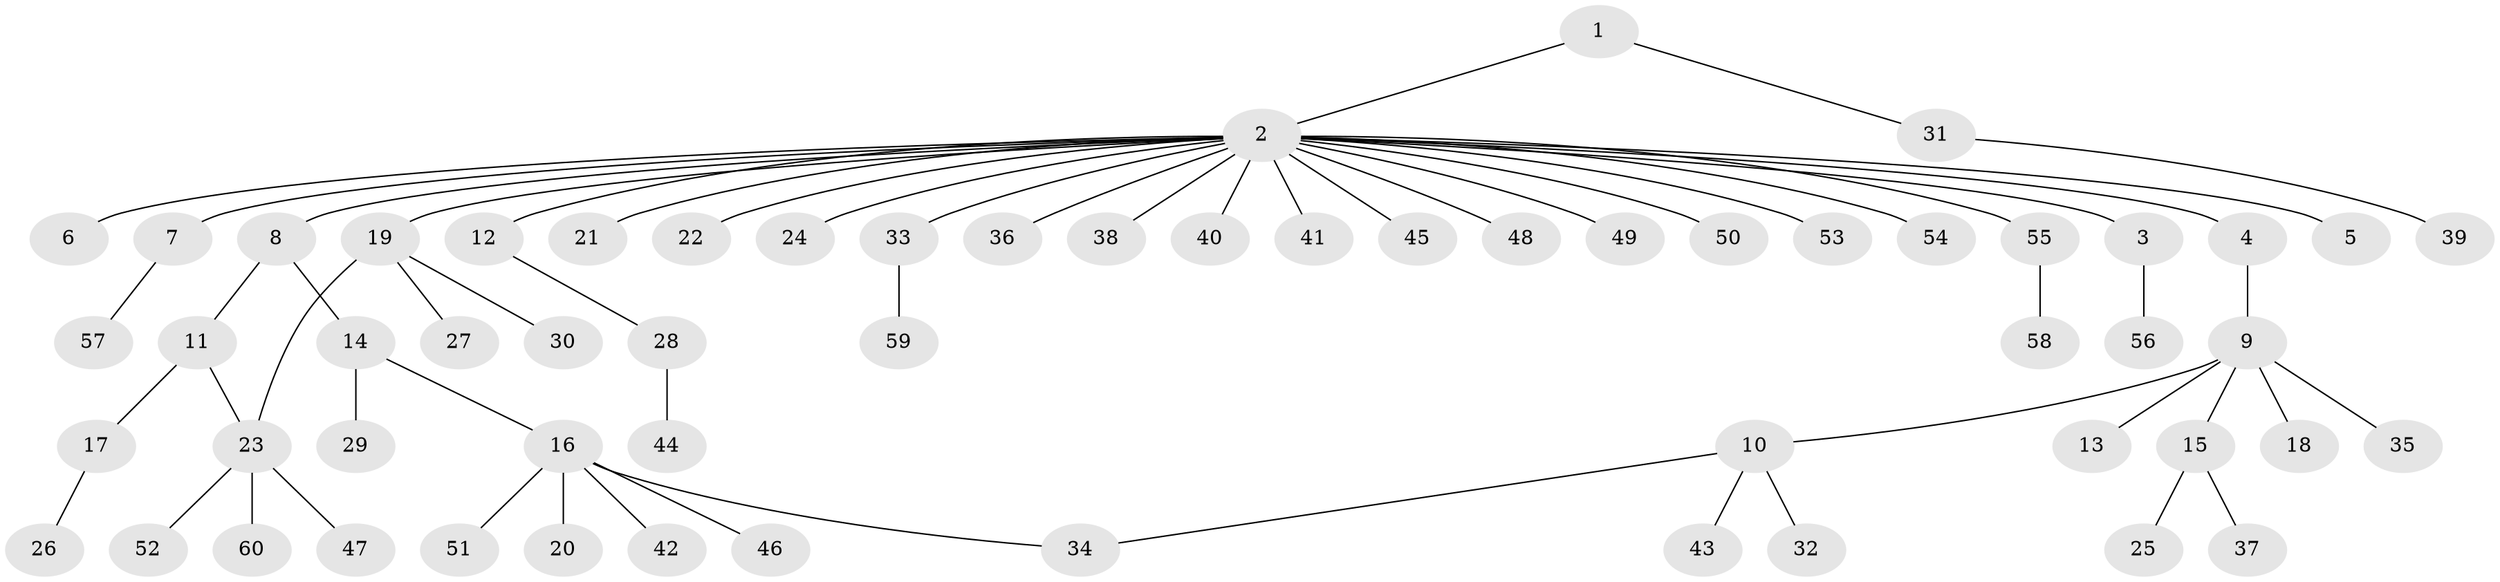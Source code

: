 // Generated by graph-tools (version 1.1) at 2025/11/02/27/25 16:11:14]
// undirected, 60 vertices, 61 edges
graph export_dot {
graph [start="1"]
  node [color=gray90,style=filled];
  1;
  2;
  3;
  4;
  5;
  6;
  7;
  8;
  9;
  10;
  11;
  12;
  13;
  14;
  15;
  16;
  17;
  18;
  19;
  20;
  21;
  22;
  23;
  24;
  25;
  26;
  27;
  28;
  29;
  30;
  31;
  32;
  33;
  34;
  35;
  36;
  37;
  38;
  39;
  40;
  41;
  42;
  43;
  44;
  45;
  46;
  47;
  48;
  49;
  50;
  51;
  52;
  53;
  54;
  55;
  56;
  57;
  58;
  59;
  60;
  1 -- 2;
  1 -- 31;
  2 -- 3;
  2 -- 4;
  2 -- 5;
  2 -- 6;
  2 -- 7;
  2 -- 8;
  2 -- 12;
  2 -- 19;
  2 -- 21;
  2 -- 22;
  2 -- 24;
  2 -- 33;
  2 -- 36;
  2 -- 38;
  2 -- 40;
  2 -- 41;
  2 -- 45;
  2 -- 48;
  2 -- 49;
  2 -- 50;
  2 -- 53;
  2 -- 54;
  2 -- 55;
  3 -- 56;
  4 -- 9;
  7 -- 57;
  8 -- 11;
  8 -- 14;
  9 -- 10;
  9 -- 13;
  9 -- 15;
  9 -- 18;
  9 -- 35;
  10 -- 32;
  10 -- 34;
  10 -- 43;
  11 -- 17;
  11 -- 23;
  12 -- 28;
  14 -- 16;
  14 -- 29;
  15 -- 25;
  15 -- 37;
  16 -- 20;
  16 -- 34;
  16 -- 42;
  16 -- 46;
  16 -- 51;
  17 -- 26;
  19 -- 23;
  19 -- 27;
  19 -- 30;
  23 -- 47;
  23 -- 52;
  23 -- 60;
  28 -- 44;
  31 -- 39;
  33 -- 59;
  55 -- 58;
}
